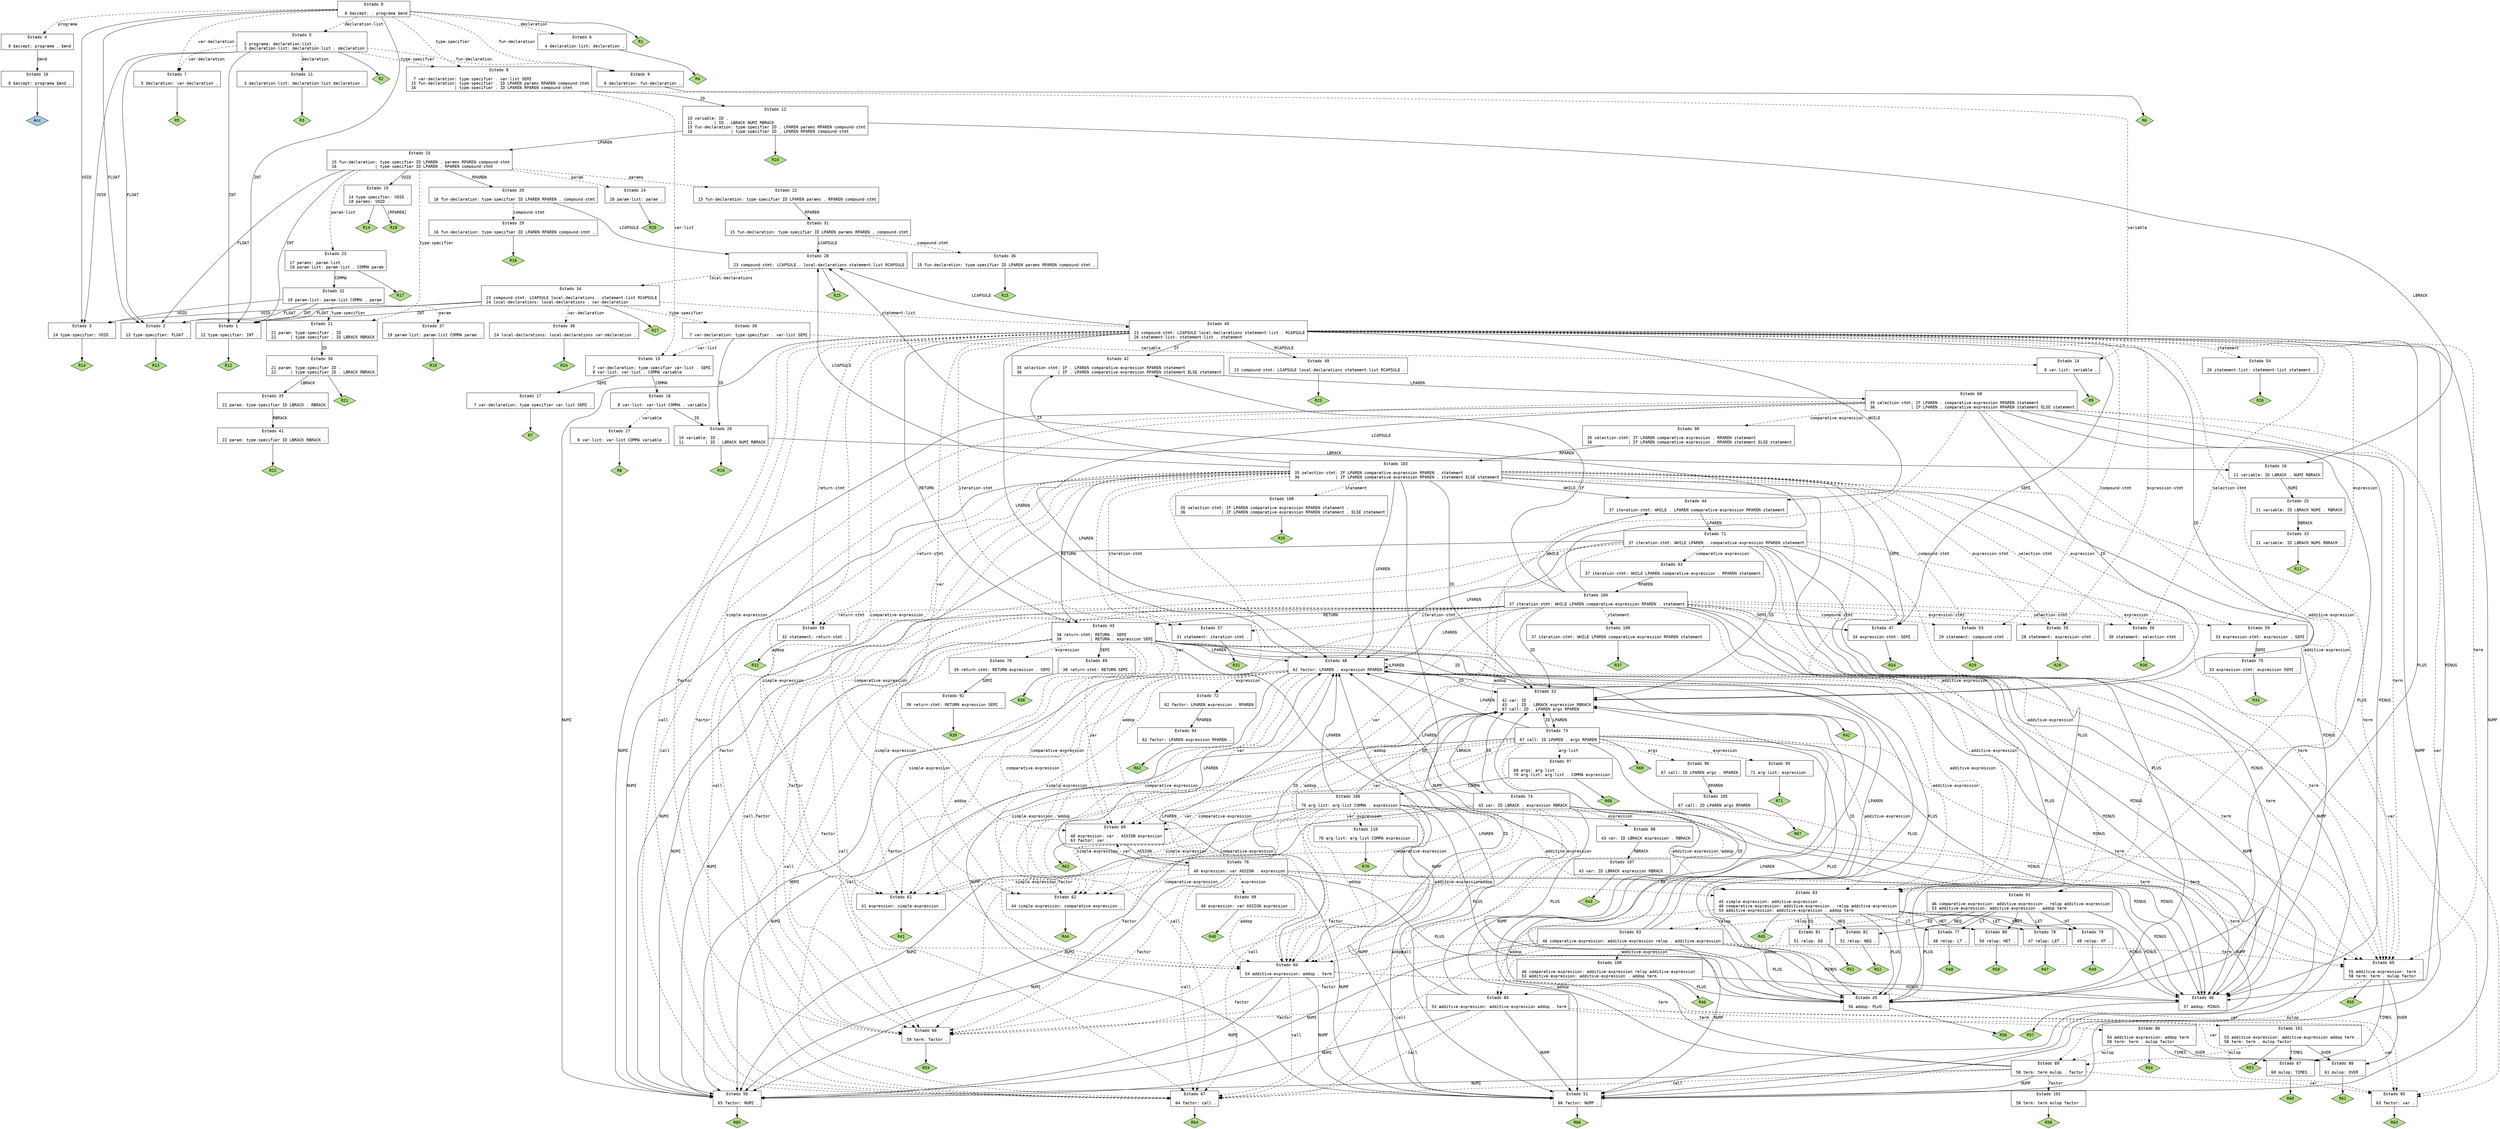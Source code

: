 // Gerado por GNU Bison 3.0.4.
// Relate erros para <bug-bison@gnu.org>.
// Site: <http://www.gnu.org/software/bison/>.

digraph "cminus.y"
{
  node [fontname = courier, shape = box, colorscheme = paired6]
  edge [fontname = courier]

  0 [label="Estado 0\n\l  0 $accept: . programa $end\l"]
  0 -> 1 [style=solid label="INT"]
  0 -> 2 [style=solid label="FLOAT"]
  0 -> 3 [style=solid label="VOID"]
  0 -> 4 [style=dashed label="programa"]
  0 -> 5 [style=dashed label="declaration-list"]
  0 -> 6 [style=dashed label="declaration"]
  0 -> 7 [style=dashed label="var-declaration"]
  0 -> 8 [style=dashed label="type-specifier"]
  0 -> 9 [style=dashed label="fun-declaration"]
  0 -> "0R1" [style=solid]
 "0R1" [label="R1", fillcolor=3, shape=diamond, style=filled]
  1 [label="Estado 1\n\l 12 type-specifier: INT .\l"]
  1 -> "1R12" [style=solid]
 "1R12" [label="R12", fillcolor=3, shape=diamond, style=filled]
  2 [label="Estado 2\n\l 13 type-specifier: FLOAT .\l"]
  2 -> "2R13" [style=solid]
 "2R13" [label="R13", fillcolor=3, shape=diamond, style=filled]
  3 [label="Estado 3\n\l 14 type-specifier: VOID .\l"]
  3 -> "3R14" [style=solid]
 "3R14" [label="R14", fillcolor=3, shape=diamond, style=filled]
  4 [label="Estado 4\n\l  0 $accept: programa . $end\l"]
  4 -> 10 [style=solid label="$end"]
  5 [label="Estado 5\n\l  2 programa: declaration-list .\l  3 declaration-list: declaration-list . declaration\l"]
  5 -> 1 [style=solid label="INT"]
  5 -> 2 [style=solid label="FLOAT"]
  5 -> 3 [style=solid label="VOID"]
  5 -> 11 [style=dashed label="declaration"]
  5 -> 7 [style=dashed label="var-declaration"]
  5 -> 8 [style=dashed label="type-specifier"]
  5 -> 9 [style=dashed label="fun-declaration"]
  5 -> "5R2" [style=solid]
 "5R2" [label="R2", fillcolor=3, shape=diamond, style=filled]
  6 [label="Estado 6\n\l  4 declaration-list: declaration .\l"]
  6 -> "6R4" [style=solid]
 "6R4" [label="R4", fillcolor=3, shape=diamond, style=filled]
  7 [label="Estado 7\n\l  5 declaration: var-declaration .\l"]
  7 -> "7R5" [style=solid]
 "7R5" [label="R5", fillcolor=3, shape=diamond, style=filled]
  8 [label="Estado 8\n\l  7 var-declaration: type-specifier . var-list SEMI\l 15 fun-declaration: type-specifier . ID LPAREN params RPAREN compound-stmt\l 16                | type-specifier . ID LPAREN RPAREN compound-stmt\l"]
  8 -> 12 [style=solid label="ID"]
  8 -> 13 [style=dashed label="var-list"]
  8 -> 14 [style=dashed label="variable"]
  9 [label="Estado 9\n\l  6 declaration: fun-declaration .\l"]
  9 -> "9R6" [style=solid]
 "9R6" [label="R6", fillcolor=3, shape=diamond, style=filled]
  10 [label="Estado 10\n\l  0 $accept: programa $end .\l"]
  10 -> "10R0" [style=solid]
 "10R0" [label="Acc", fillcolor=1, shape=diamond, style=filled]
  11 [label="Estado 11\n\l  3 declaration-list: declaration-list declaration .\l"]
  11 -> "11R3" [style=solid]
 "11R3" [label="R3", fillcolor=3, shape=diamond, style=filled]
  12 [label="Estado 12\n\l 10 variable: ID .\l 11         | ID . LBRACK NUMI RBRACK\l 15 fun-declaration: type-specifier ID . LPAREN params RPAREN compound-stmt\l 16                | type-specifier ID . LPAREN RPAREN compound-stmt\l"]
  12 -> 15 [style=solid label="LPAREN"]
  12 -> 16 [style=solid label="LBRACK"]
  12 -> "12R10" [style=solid]
 "12R10" [label="R10", fillcolor=3, shape=diamond, style=filled]
  13 [label="Estado 13\n\l  7 var-declaration: type-specifier var-list . SEMI\l  8 var-list: var-list . COMMA variable\l"]
  13 -> 17 [style=solid label="SEMI"]
  13 -> 18 [style=solid label="COMMA"]
  14 [label="Estado 14\n\l  9 var-list: variable .\l"]
  14 -> "14R9" [style=solid]
 "14R9" [label="R9", fillcolor=3, shape=diamond, style=filled]
  15 [label="Estado 15\n\l 15 fun-declaration: type-specifier ID LPAREN . params RPAREN compound-stmt\l 16                | type-specifier ID LPAREN . RPAREN compound-stmt\l"]
  15 -> 1 [style=solid label="INT"]
  15 -> 2 [style=solid label="FLOAT"]
  15 -> 19 [style=solid label="VOID"]
  15 -> 20 [style=solid label="RPAREN"]
  15 -> 21 [style=dashed label="type-specifier"]
  15 -> 22 [style=dashed label="params"]
  15 -> 23 [style=dashed label="param-list"]
  15 -> 24 [style=dashed label="param"]
  16 [label="Estado 16\n\l 11 variable: ID LBRACK . NUMI RBRACK\l"]
  16 -> 25 [style=solid label="NUMI"]
  17 [label="Estado 17\n\l  7 var-declaration: type-specifier var-list SEMI .\l"]
  17 -> "17R7" [style=solid]
 "17R7" [label="R7", fillcolor=3, shape=diamond, style=filled]
  18 [label="Estado 18\n\l  8 var-list: var-list COMMA . variable\l"]
  18 -> 26 [style=solid label="ID"]
  18 -> 27 [style=dashed label="variable"]
  19 [label="Estado 19\n\l 14 type-specifier: VOID .\l 18 params: VOID .\l"]
  19 -> "19R14" [style=solid]
 "19R14" [label="R14", fillcolor=3, shape=diamond, style=filled]
  19 -> "19R18" [label="[RPAREN]", style=solid]
 "19R18" [label="R18", fillcolor=3, shape=diamond, style=filled]
  20 [label="Estado 20\n\l 16 fun-declaration: type-specifier ID LPAREN RPAREN . compound-stmt\l"]
  20 -> 28 [style=solid label="LCAPSULE"]
  20 -> 29 [style=dashed label="compound-stmt"]
  21 [label="Estado 21\n\l 21 param: type-specifier . ID\l 22      | type-specifier . ID LBRACK RBRACK\l"]
  21 -> 30 [style=solid label="ID"]
  22 [label="Estado 22\n\l 15 fun-declaration: type-specifier ID LPAREN params . RPAREN compound-stmt\l"]
  22 -> 31 [style=solid label="RPAREN"]
  23 [label="Estado 23\n\l 17 params: param-list .\l 19 param-list: param-list . COMMA param\l"]
  23 -> 32 [style=solid label="COMMA"]
  23 -> "23R17" [style=solid]
 "23R17" [label="R17", fillcolor=3, shape=diamond, style=filled]
  24 [label="Estado 24\n\l 20 param-list: param .\l"]
  24 -> "24R20" [style=solid]
 "24R20" [label="R20", fillcolor=3, shape=diamond, style=filled]
  25 [label="Estado 25\n\l 11 variable: ID LBRACK NUMI . RBRACK\l"]
  25 -> 33 [style=solid label="RBRACK"]
  26 [label="Estado 26\n\l 10 variable: ID .\l 11         | ID . LBRACK NUMI RBRACK\l"]
  26 -> 16 [style=solid label="LBRACK"]
  26 -> "26R10" [style=solid]
 "26R10" [label="R10", fillcolor=3, shape=diamond, style=filled]
  27 [label="Estado 27\n\l  8 var-list: var-list COMMA variable .\l"]
  27 -> "27R8" [style=solid]
 "27R8" [label="R8", fillcolor=3, shape=diamond, style=filled]
  28 [label="Estado 28\n\l 23 compound-stmt: LCAPSULE . local-declarations statement-list RCAPSULE\l"]
  28 -> 34 [style=dashed label="local-declarations"]
  28 -> "28R25" [style=solid]
 "28R25" [label="R25", fillcolor=3, shape=diamond, style=filled]
  29 [label="Estado 29\n\l 16 fun-declaration: type-specifier ID LPAREN RPAREN compound-stmt .\l"]
  29 -> "29R16" [style=solid]
 "29R16" [label="R16", fillcolor=3, shape=diamond, style=filled]
  30 [label="Estado 30\n\l 21 param: type-specifier ID .\l 22      | type-specifier ID . LBRACK RBRACK\l"]
  30 -> 35 [style=solid label="LBRACK"]
  30 -> "30R21" [style=solid]
 "30R21" [label="R21", fillcolor=3, shape=diamond, style=filled]
  31 [label="Estado 31\n\l 15 fun-declaration: type-specifier ID LPAREN params RPAREN . compound-stmt\l"]
  31 -> 28 [style=solid label="LCAPSULE"]
  31 -> 36 [style=dashed label="compound-stmt"]
  32 [label="Estado 32\n\l 19 param-list: param-list COMMA . param\l"]
  32 -> 1 [style=solid label="INT"]
  32 -> 2 [style=solid label="FLOAT"]
  32 -> 3 [style=solid label="VOID"]
  32 -> 21 [style=dashed label="type-specifier"]
  32 -> 37 [style=dashed label="param"]
  33 [label="Estado 33\n\l 11 variable: ID LBRACK NUMI RBRACK .\l"]
  33 -> "33R11" [style=solid]
 "33R11" [label="R11", fillcolor=3, shape=diamond, style=filled]
  34 [label="Estado 34\n\l 23 compound-stmt: LCAPSULE local-declarations . statement-list RCAPSULE\l 24 local-declarations: local-declarations . var-declaration\l"]
  34 -> 1 [style=solid label="INT"]
  34 -> 2 [style=solid label="FLOAT"]
  34 -> 3 [style=solid label="VOID"]
  34 -> 38 [style=dashed label="var-declaration"]
  34 -> 39 [style=dashed label="type-specifier"]
  34 -> 40 [style=dashed label="statement-list"]
  34 -> "34R27" [style=solid]
 "34R27" [label="R27", fillcolor=3, shape=diamond, style=filled]
  35 [label="Estado 35\n\l 22 param: type-specifier ID LBRACK . RBRACK\l"]
  35 -> 41 [style=solid label="RBRACK"]
  36 [label="Estado 36\n\l 15 fun-declaration: type-specifier ID LPAREN params RPAREN compound-stmt .\l"]
  36 -> "36R15" [style=solid]
 "36R15" [label="R15", fillcolor=3, shape=diamond, style=filled]
  37 [label="Estado 37\n\l 19 param-list: param-list COMMA param .\l"]
  37 -> "37R19" [style=solid]
 "37R19" [label="R19", fillcolor=3, shape=diamond, style=filled]
  38 [label="Estado 38\n\l 24 local-declarations: local-declarations var-declaration .\l"]
  38 -> "38R24" [style=solid]
 "38R24" [label="R24", fillcolor=3, shape=diamond, style=filled]
  39 [label="Estado 39\n\l  7 var-declaration: type-specifier . var-list SEMI\l"]
  39 -> 26 [style=solid label="ID"]
  39 -> 13 [style=dashed label="var-list"]
  39 -> 14 [style=dashed label="variable"]
  40 [label="Estado 40\n\l 23 compound-stmt: LCAPSULE local-declarations statement-list . RCAPSULE\l 26 statement-list: statement-list . statement\l"]
  40 -> 42 [style=solid label="IF"]
  40 -> 43 [style=solid label="RETURN"]
  40 -> 44 [style=solid label="WHILE"]
  40 -> 45 [style=solid label="PLUS"]
  40 -> 46 [style=solid label="MINUS"]
  40 -> 47 [style=solid label="SEMI"]
  40 -> 48 [style=solid label="LPAREN"]
  40 -> 28 [style=solid label="LCAPSULE"]
  40 -> 49 [style=solid label="RCAPSULE"]
  40 -> 50 [style=solid label="NUMI"]
  40 -> 51 [style=solid label="NUMF"]
  40 -> 52 [style=solid label="ID"]
  40 -> 53 [style=dashed label="compound-stmt"]
  40 -> 54 [style=dashed label="statement"]
  40 -> 55 [style=dashed label="expression-stmt"]
  40 -> 56 [style=dashed label="selection-stmt"]
  40 -> 57 [style=dashed label="iteration-stmt"]
  40 -> 58 [style=dashed label="return-stmt"]
  40 -> 59 [style=dashed label="expression"]
  40 -> 60 [style=dashed label="var"]
  40 -> 61 [style=dashed label="simple-expression"]
  40 -> 62 [style=dashed label="comparative-expression"]
  40 -> 63 [style=dashed label="additive-expression"]
  40 -> 64 [style=dashed label="addop"]
  40 -> 65 [style=dashed label="term"]
  40 -> 66 [style=dashed label="factor"]
  40 -> 67 [style=dashed label="call"]
  41 [label="Estado 41\n\l 22 param: type-specifier ID LBRACK RBRACK .\l"]
  41 -> "41R22" [style=solid]
 "41R22" [label="R22", fillcolor=3, shape=diamond, style=filled]
  42 [label="Estado 42\n\l 35 selection-stmt: IF . LPAREN comparative-expression RPAREN statement\l 36               | IF . LPAREN comparative-expression RPAREN statement ELSE statement\l"]
  42 -> 68 [style=solid label="LPAREN"]
  43 [label="Estado 43\n\l 38 return-stmt: RETURN . SEMI\l 39            | RETURN . expression SEMI\l"]
  43 -> 45 [style=solid label="PLUS"]
  43 -> 46 [style=solid label="MINUS"]
  43 -> 69 [style=solid label="SEMI"]
  43 -> 48 [style=solid label="LPAREN"]
  43 -> 50 [style=solid label="NUMI"]
  43 -> 51 [style=solid label="NUMF"]
  43 -> 52 [style=solid label="ID"]
  43 -> 70 [style=dashed label="expression"]
  43 -> 60 [style=dashed label="var"]
  43 -> 61 [style=dashed label="simple-expression"]
  43 -> 62 [style=dashed label="comparative-expression"]
  43 -> 63 [style=dashed label="additive-expression"]
  43 -> 64 [style=dashed label="addop"]
  43 -> 65 [style=dashed label="term"]
  43 -> 66 [style=dashed label="factor"]
  43 -> 67 [style=dashed label="call"]
  44 [label="Estado 44\n\l 37 iteration-stmt: WHILE . LPAREN comparative-expression RPAREN statement\l"]
  44 -> 71 [style=solid label="LPAREN"]
  45 [label="Estado 45\n\l 56 addop: PLUS .\l"]
  45 -> "45R56" [style=solid]
 "45R56" [label="R56", fillcolor=3, shape=diamond, style=filled]
  46 [label="Estado 46\n\l 57 addop: MINUS .\l"]
  46 -> "46R57" [style=solid]
 "46R57" [label="R57", fillcolor=3, shape=diamond, style=filled]
  47 [label="Estado 47\n\l 34 expression-stmt: SEMI .\l"]
  47 -> "47R34" [style=solid]
 "47R34" [label="R34", fillcolor=3, shape=diamond, style=filled]
  48 [label="Estado 48\n\l 62 factor: LPAREN . expression RPAREN\l"]
  48 -> 45 [style=solid label="PLUS"]
  48 -> 46 [style=solid label="MINUS"]
  48 -> 48 [style=solid label="LPAREN"]
  48 -> 50 [style=solid label="NUMI"]
  48 -> 51 [style=solid label="NUMF"]
  48 -> 52 [style=solid label="ID"]
  48 -> 72 [style=dashed label="expression"]
  48 -> 60 [style=dashed label="var"]
  48 -> 61 [style=dashed label="simple-expression"]
  48 -> 62 [style=dashed label="comparative-expression"]
  48 -> 63 [style=dashed label="additive-expression"]
  48 -> 64 [style=dashed label="addop"]
  48 -> 65 [style=dashed label="term"]
  48 -> 66 [style=dashed label="factor"]
  48 -> 67 [style=dashed label="call"]
  49 [label="Estado 49\n\l 23 compound-stmt: LCAPSULE local-declarations statement-list RCAPSULE .\l"]
  49 -> "49R23" [style=solid]
 "49R23" [label="R23", fillcolor=3, shape=diamond, style=filled]
  50 [label="Estado 50\n\l 65 factor: NUMI .\l"]
  50 -> "50R65" [style=solid]
 "50R65" [label="R65", fillcolor=3, shape=diamond, style=filled]
  51 [label="Estado 51\n\l 66 factor: NUMF .\l"]
  51 -> "51R66" [style=solid]
 "51R66" [label="R66", fillcolor=3, shape=diamond, style=filled]
  52 [label="Estado 52\n\l 42 var: ID .\l 43    | ID . LBRACK expression RBRACK\l 67 call: ID . LPAREN args RPAREN\l"]
  52 -> 73 [style=solid label="LPAREN"]
  52 -> 74 [style=solid label="LBRACK"]
  52 -> "52R42" [style=solid]
 "52R42" [label="R42", fillcolor=3, shape=diamond, style=filled]
  53 [label="Estado 53\n\l 29 statement: compound-stmt .\l"]
  53 -> "53R29" [style=solid]
 "53R29" [label="R29", fillcolor=3, shape=diamond, style=filled]
  54 [label="Estado 54\n\l 26 statement-list: statement-list statement .\l"]
  54 -> "54R26" [style=solid]
 "54R26" [label="R26", fillcolor=3, shape=diamond, style=filled]
  55 [label="Estado 55\n\l 28 statement: expression-stmt .\l"]
  55 -> "55R28" [style=solid]
 "55R28" [label="R28", fillcolor=3, shape=diamond, style=filled]
  56 [label="Estado 56\n\l 30 statement: selection-stmt .\l"]
  56 -> "56R30" [style=solid]
 "56R30" [label="R30", fillcolor=3, shape=diamond, style=filled]
  57 [label="Estado 57\n\l 31 statement: iteration-stmt .\l"]
  57 -> "57R31" [style=solid]
 "57R31" [label="R31", fillcolor=3, shape=diamond, style=filled]
  58 [label="Estado 58\n\l 32 statement: return-stmt .\l"]
  58 -> "58R32" [style=solid]
 "58R32" [label="R32", fillcolor=3, shape=diamond, style=filled]
  59 [label="Estado 59\n\l 33 expression-stmt: expression . SEMI\l"]
  59 -> 75 [style=solid label="SEMI"]
  60 [label="Estado 60\n\l 40 expression: var . ASSIGN expression\l 63 factor: var .\l"]
  60 -> 76 [style=solid label="ASSIGN"]
  60 -> "60R63" [style=solid]
 "60R63" [label="R63", fillcolor=3, shape=diamond, style=filled]
  61 [label="Estado 61\n\l 41 expression: simple-expression .\l"]
  61 -> "61R41" [style=solid]
 "61R41" [label="R41", fillcolor=3, shape=diamond, style=filled]
  62 [label="Estado 62\n\l 44 simple-expression: comparative-expression .\l"]
  62 -> "62R44" [style=solid]
 "62R44" [label="R44", fillcolor=3, shape=diamond, style=filled]
  63 [label="Estado 63\n\l 45 simple-expression: additive-expression .\l 46 comparative-expression: additive-expression . relop additive-expression\l 53 additive-expression: additive-expression . addop term\l"]
  63 -> 45 [style=solid label="PLUS"]
  63 -> 46 [style=solid label="MINUS"]
  63 -> 77 [style=solid label="LT"]
  63 -> 78 [style=solid label="LET"]
  63 -> 79 [style=solid label="HT"]
  63 -> 80 [style=solid label="HET"]
  63 -> 81 [style=solid label="EQ"]
  63 -> 82 [style=solid label="NEQ"]
  63 -> 83 [style=dashed label="relop"]
  63 -> 84 [style=dashed label="addop"]
  63 -> "63R45" [style=solid]
 "63R45" [label="R45", fillcolor=3, shape=diamond, style=filled]
  64 [label="Estado 64\n\l 54 additive-expression: addop . term\l"]
  64 -> 48 [style=solid label="LPAREN"]
  64 -> 50 [style=solid label="NUMI"]
  64 -> 51 [style=solid label="NUMF"]
  64 -> 52 [style=solid label="ID"]
  64 -> 85 [style=dashed label="var"]
  64 -> 86 [style=dashed label="term"]
  64 -> 66 [style=dashed label="factor"]
  64 -> 67 [style=dashed label="call"]
  65 [label="Estado 65\n\l 55 additive-expression: term .\l 58 term: term . mulop factor\l"]
  65 -> 87 [style=solid label="TIMES"]
  65 -> 88 [style=solid label="OVER"]
  65 -> 89 [style=dashed label="mulop"]
  65 -> "65R55" [style=solid]
 "65R55" [label="R55", fillcolor=3, shape=diamond, style=filled]
  66 [label="Estado 66\n\l 59 term: factor .\l"]
  66 -> "66R59" [style=solid]
 "66R59" [label="R59", fillcolor=3, shape=diamond, style=filled]
  67 [label="Estado 67\n\l 64 factor: call .\l"]
  67 -> "67R64" [style=solid]
 "67R64" [label="R64", fillcolor=3, shape=diamond, style=filled]
  68 [label="Estado 68\n\l 35 selection-stmt: IF LPAREN . comparative-expression RPAREN statement\l 36               | IF LPAREN . comparative-expression RPAREN statement ELSE statement\l"]
  68 -> 45 [style=solid label="PLUS"]
  68 -> 46 [style=solid label="MINUS"]
  68 -> 48 [style=solid label="LPAREN"]
  68 -> 50 [style=solid label="NUMI"]
  68 -> 51 [style=solid label="NUMF"]
  68 -> 52 [style=solid label="ID"]
  68 -> 85 [style=dashed label="var"]
  68 -> 90 [style=dashed label="comparative-expression"]
  68 -> 91 [style=dashed label="additive-expression"]
  68 -> 64 [style=dashed label="addop"]
  68 -> 65 [style=dashed label="term"]
  68 -> 66 [style=dashed label="factor"]
  68 -> 67 [style=dashed label="call"]
  69 [label="Estado 69\n\l 38 return-stmt: RETURN SEMI .\l"]
  69 -> "69R38" [style=solid]
 "69R38" [label="R38", fillcolor=3, shape=diamond, style=filled]
  70 [label="Estado 70\n\l 39 return-stmt: RETURN expression . SEMI\l"]
  70 -> 92 [style=solid label="SEMI"]
  71 [label="Estado 71\n\l 37 iteration-stmt: WHILE LPAREN . comparative-expression RPAREN statement\l"]
  71 -> 45 [style=solid label="PLUS"]
  71 -> 46 [style=solid label="MINUS"]
  71 -> 48 [style=solid label="LPAREN"]
  71 -> 50 [style=solid label="NUMI"]
  71 -> 51 [style=solid label="NUMF"]
  71 -> 52 [style=solid label="ID"]
  71 -> 85 [style=dashed label="var"]
  71 -> 93 [style=dashed label="comparative-expression"]
  71 -> 91 [style=dashed label="additive-expression"]
  71 -> 64 [style=dashed label="addop"]
  71 -> 65 [style=dashed label="term"]
  71 -> 66 [style=dashed label="factor"]
  71 -> 67 [style=dashed label="call"]
  72 [label="Estado 72\n\l 62 factor: LPAREN expression . RPAREN\l"]
  72 -> 94 [style=solid label="RPAREN"]
  73 [label="Estado 73\n\l 67 call: ID LPAREN . args RPAREN\l"]
  73 -> 45 [style=solid label="PLUS"]
  73 -> 46 [style=solid label="MINUS"]
  73 -> 48 [style=solid label="LPAREN"]
  73 -> 50 [style=solid label="NUMI"]
  73 -> 51 [style=solid label="NUMF"]
  73 -> 52 [style=solid label="ID"]
  73 -> 95 [style=dashed label="expression"]
  73 -> 60 [style=dashed label="var"]
  73 -> 61 [style=dashed label="simple-expression"]
  73 -> 62 [style=dashed label="comparative-expression"]
  73 -> 63 [style=dashed label="additive-expression"]
  73 -> 64 [style=dashed label="addop"]
  73 -> 65 [style=dashed label="term"]
  73 -> 66 [style=dashed label="factor"]
  73 -> 67 [style=dashed label="call"]
  73 -> 96 [style=dashed label="args"]
  73 -> 97 [style=dashed label="arg-list"]
  73 -> "73R69" [style=solid]
 "73R69" [label="R69", fillcolor=3, shape=diamond, style=filled]
  74 [label="Estado 74\n\l 43 var: ID LBRACK . expression RBRACK\l"]
  74 -> 45 [style=solid label="PLUS"]
  74 -> 46 [style=solid label="MINUS"]
  74 -> 48 [style=solid label="LPAREN"]
  74 -> 50 [style=solid label="NUMI"]
  74 -> 51 [style=solid label="NUMF"]
  74 -> 52 [style=solid label="ID"]
  74 -> 98 [style=dashed label="expression"]
  74 -> 60 [style=dashed label="var"]
  74 -> 61 [style=dashed label="simple-expression"]
  74 -> 62 [style=dashed label="comparative-expression"]
  74 -> 63 [style=dashed label="additive-expression"]
  74 -> 64 [style=dashed label="addop"]
  74 -> 65 [style=dashed label="term"]
  74 -> 66 [style=dashed label="factor"]
  74 -> 67 [style=dashed label="call"]
  75 [label="Estado 75\n\l 33 expression-stmt: expression SEMI .\l"]
  75 -> "75R33" [style=solid]
 "75R33" [label="R33", fillcolor=3, shape=diamond, style=filled]
  76 [label="Estado 76\n\l 40 expression: var ASSIGN . expression\l"]
  76 -> 45 [style=solid label="PLUS"]
  76 -> 46 [style=solid label="MINUS"]
  76 -> 48 [style=solid label="LPAREN"]
  76 -> 50 [style=solid label="NUMI"]
  76 -> 51 [style=solid label="NUMF"]
  76 -> 52 [style=solid label="ID"]
  76 -> 99 [style=dashed label="expression"]
  76 -> 60 [style=dashed label="var"]
  76 -> 61 [style=dashed label="simple-expression"]
  76 -> 62 [style=dashed label="comparative-expression"]
  76 -> 63 [style=dashed label="additive-expression"]
  76 -> 64 [style=dashed label="addop"]
  76 -> 65 [style=dashed label="term"]
  76 -> 66 [style=dashed label="factor"]
  76 -> 67 [style=dashed label="call"]
  77 [label="Estado 77\n\l 48 relop: LT .\l"]
  77 -> "77R48" [style=solid]
 "77R48" [label="R48", fillcolor=3, shape=diamond, style=filled]
  78 [label="Estado 78\n\l 47 relop: LET .\l"]
  78 -> "78R47" [style=solid]
 "78R47" [label="R47", fillcolor=3, shape=diamond, style=filled]
  79 [label="Estado 79\n\l 49 relop: HT .\l"]
  79 -> "79R49" [style=solid]
 "79R49" [label="R49", fillcolor=3, shape=diamond, style=filled]
  80 [label="Estado 80\n\l 50 relop: HET .\l"]
  80 -> "80R50" [style=solid]
 "80R50" [label="R50", fillcolor=3, shape=diamond, style=filled]
  81 [label="Estado 81\n\l 51 relop: EQ .\l"]
  81 -> "81R51" [style=solid]
 "81R51" [label="R51", fillcolor=3, shape=diamond, style=filled]
  82 [label="Estado 82\n\l 52 relop: NEQ .\l"]
  82 -> "82R52" [style=solid]
 "82R52" [label="R52", fillcolor=3, shape=diamond, style=filled]
  83 [label="Estado 83\n\l 46 comparative-expression: additive-expression relop . additive-expression\l"]
  83 -> 45 [style=solid label="PLUS"]
  83 -> 46 [style=solid label="MINUS"]
  83 -> 48 [style=solid label="LPAREN"]
  83 -> 50 [style=solid label="NUMI"]
  83 -> 51 [style=solid label="NUMF"]
  83 -> 52 [style=solid label="ID"]
  83 -> 85 [style=dashed label="var"]
  83 -> 100 [style=dashed label="additive-expression"]
  83 -> 64 [style=dashed label="addop"]
  83 -> 65 [style=dashed label="term"]
  83 -> 66 [style=dashed label="factor"]
  83 -> 67 [style=dashed label="call"]
  84 [label="Estado 84\n\l 53 additive-expression: additive-expression addop . term\l"]
  84 -> 48 [style=solid label="LPAREN"]
  84 -> 50 [style=solid label="NUMI"]
  84 -> 51 [style=solid label="NUMF"]
  84 -> 52 [style=solid label="ID"]
  84 -> 85 [style=dashed label="var"]
  84 -> 101 [style=dashed label="term"]
  84 -> 66 [style=dashed label="factor"]
  84 -> 67 [style=dashed label="call"]
  85 [label="Estado 85\n\l 63 factor: var .\l"]
  85 -> "85R63" [style=solid]
 "85R63" [label="R63", fillcolor=3, shape=diamond, style=filled]
  86 [label="Estado 86\n\l 54 additive-expression: addop term .\l 58 term: term . mulop factor\l"]
  86 -> 87 [style=solid label="TIMES"]
  86 -> 88 [style=solid label="OVER"]
  86 -> 89 [style=dashed label="mulop"]
  86 -> "86R54" [style=solid]
 "86R54" [label="R54", fillcolor=3, shape=diamond, style=filled]
  87 [label="Estado 87\n\l 60 mulop: TIMES .\l"]
  87 -> "87R60" [style=solid]
 "87R60" [label="R60", fillcolor=3, shape=diamond, style=filled]
  88 [label="Estado 88\n\l 61 mulop: OVER .\l"]
  88 -> "88R61" [style=solid]
 "88R61" [label="R61", fillcolor=3, shape=diamond, style=filled]
  89 [label="Estado 89\n\l 58 term: term mulop . factor\l"]
  89 -> 48 [style=solid label="LPAREN"]
  89 -> 50 [style=solid label="NUMI"]
  89 -> 51 [style=solid label="NUMF"]
  89 -> 52 [style=solid label="ID"]
  89 -> 85 [style=dashed label="var"]
  89 -> 102 [style=dashed label="factor"]
  89 -> 67 [style=dashed label="call"]
  90 [label="Estado 90\n\l 35 selection-stmt: IF LPAREN comparative-expression . RPAREN statement\l 36               | IF LPAREN comparative-expression . RPAREN statement ELSE statement\l"]
  90 -> 103 [style=solid label="RPAREN"]
  91 [label="Estado 91\n\l 46 comparative-expression: additive-expression . relop additive-expression\l 53 additive-expression: additive-expression . addop term\l"]
  91 -> 45 [style=solid label="PLUS"]
  91 -> 46 [style=solid label="MINUS"]
  91 -> 77 [style=solid label="LT"]
  91 -> 78 [style=solid label="LET"]
  91 -> 79 [style=solid label="HT"]
  91 -> 80 [style=solid label="HET"]
  91 -> 81 [style=solid label="EQ"]
  91 -> 82 [style=solid label="NEQ"]
  91 -> 83 [style=dashed label="relop"]
  91 -> 84 [style=dashed label="addop"]
  92 [label="Estado 92\n\l 39 return-stmt: RETURN expression SEMI .\l"]
  92 -> "92R39" [style=solid]
 "92R39" [label="R39", fillcolor=3, shape=diamond, style=filled]
  93 [label="Estado 93\n\l 37 iteration-stmt: WHILE LPAREN comparative-expression . RPAREN statement\l"]
  93 -> 104 [style=solid label="RPAREN"]
  94 [label="Estado 94\n\l 62 factor: LPAREN expression RPAREN .\l"]
  94 -> "94R62" [style=solid]
 "94R62" [label="R62", fillcolor=3, shape=diamond, style=filled]
  95 [label="Estado 95\n\l 71 arg-list: expression .\l"]
  95 -> "95R71" [style=solid]
 "95R71" [label="R71", fillcolor=3, shape=diamond, style=filled]
  96 [label="Estado 96\n\l 67 call: ID LPAREN args . RPAREN\l"]
  96 -> 105 [style=solid label="RPAREN"]
  97 [label="Estado 97\n\l 68 args: arg-list .\l 70 arg-list: arg-list . COMMA expression\l"]
  97 -> 106 [style=solid label="COMMA"]
  97 -> "97R68" [style=solid]
 "97R68" [label="R68", fillcolor=3, shape=diamond, style=filled]
  98 [label="Estado 98\n\l 43 var: ID LBRACK expression . RBRACK\l"]
  98 -> 107 [style=solid label="RBRACK"]
  99 [label="Estado 99\n\l 40 expression: var ASSIGN expression .\l"]
  99 -> "99R40" [style=solid]
 "99R40" [label="R40", fillcolor=3, shape=diamond, style=filled]
  100 [label="Estado 100\n\l 46 comparative-expression: additive-expression relop additive-expression .\l 53 additive-expression: additive-expression . addop term\l"]
  100 -> 45 [style=solid label="PLUS"]
  100 -> 46 [style=solid label="MINUS"]
  100 -> 84 [style=dashed label="addop"]
  100 -> "100R46" [style=solid]
 "100R46" [label="R46", fillcolor=3, shape=diamond, style=filled]
  101 [label="Estado 101\n\l 53 additive-expression: additive-expression addop term .\l 58 term: term . mulop factor\l"]
  101 -> 87 [style=solid label="TIMES"]
  101 -> 88 [style=solid label="OVER"]
  101 -> 89 [style=dashed label="mulop"]
  101 -> "101R53" [style=solid]
 "101R53" [label="R53", fillcolor=3, shape=diamond, style=filled]
  102 [label="Estado 102\n\l 58 term: term mulop factor .\l"]
  102 -> "102R58" [style=solid]
 "102R58" [label="R58", fillcolor=3, shape=diamond, style=filled]
  103 [label="Estado 103\n\l 35 selection-stmt: IF LPAREN comparative-expression RPAREN . statement\l 36               | IF LPAREN comparative-expression RPAREN . statement ELSE statement\l"]
  103 -> 42 [style=solid label="IF"]
  103 -> 43 [style=solid label="RETURN"]
  103 -> 44 [style=solid label="WHILE"]
  103 -> 45 [style=solid label="PLUS"]
  103 -> 46 [style=solid label="MINUS"]
  103 -> 47 [style=solid label="SEMI"]
  103 -> 48 [style=solid label="LPAREN"]
  103 -> 28 [style=solid label="LCAPSULE"]
  103 -> 50 [style=solid label="NUMI"]
  103 -> 51 [style=solid label="NUMF"]
  103 -> 52 [style=solid label="ID"]
  103 -> 53 [style=dashed label="compound-stmt"]
  103 -> 108 [style=dashed label="statement"]
  103 -> 55 [style=dashed label="expression-stmt"]
  103 -> 56 [style=dashed label="selection-stmt"]
  103 -> 57 [style=dashed label="iteration-stmt"]
  103 -> 58 [style=dashed label="return-stmt"]
  103 -> 59 [style=dashed label="expression"]
  103 -> 60 [style=dashed label="var"]
  103 -> 61 [style=dashed label="simple-expression"]
  103 -> 62 [style=dashed label="comparative-expression"]
  103 -> 63 [style=dashed label="additive-expression"]
  103 -> 64 [style=dashed label="addop"]
  103 -> 65 [style=dashed label="term"]
  103 -> 66 [style=dashed label="factor"]
  103 -> 67 [style=dashed label="call"]
  104 [label="Estado 104\n\l 37 iteration-stmt: WHILE LPAREN comparative-expression RPAREN . statement\l"]
  104 -> 42 [style=solid label="IF"]
  104 -> 43 [style=solid label="RETURN"]
  104 -> 44 [style=solid label="WHILE"]
  104 -> 45 [style=solid label="PLUS"]
  104 -> 46 [style=solid label="MINUS"]
  104 -> 47 [style=solid label="SEMI"]
  104 -> 48 [style=solid label="LPAREN"]
  104 -> 28 [style=solid label="LCAPSULE"]
  104 -> 50 [style=solid label="NUMI"]
  104 -> 51 [style=solid label="NUMF"]
  104 -> 52 [style=solid label="ID"]
  104 -> 53 [style=dashed label="compound-stmt"]
  104 -> 109 [style=dashed label="statement"]
  104 -> 55 [style=dashed label="expression-stmt"]
  104 -> 56 [style=dashed label="selection-stmt"]
  104 -> 57 [style=dashed label="iteration-stmt"]
  104 -> 58 [style=dashed label="return-stmt"]
  104 -> 59 [style=dashed label="expression"]
  104 -> 60 [style=dashed label="var"]
  104 -> 61 [style=dashed label="simple-expression"]
  104 -> 62 [style=dashed label="comparative-expression"]
  104 -> 63 [style=dashed label="additive-expression"]
  104 -> 64 [style=dashed label="addop"]
  104 -> 65 [style=dashed label="term"]
  104 -> 66 [style=dashed label="factor"]
  104 -> 67 [style=dashed label="call"]
  105 [label="Estado 105\n\l 67 call: ID LPAREN args RPAREN .\l"]
  105 -> "105R67" [style=solid]
 "105R67" [label="R67", fillcolor=3, shape=diamond, style=filled]
  106 [label="Estado 106\n\l 70 arg-list: arg-list COMMA . expression\l"]
  106 -> 45 [style=solid label="PLUS"]
  106 -> 46 [style=solid label="MINUS"]
  106 -> 48 [style=solid label="LPAREN"]
  106 -> 50 [style=solid label="NUMI"]
  106 -> 51 [style=solid label="NUMF"]
  106 -> 52 [style=solid label="ID"]
  106 -> 110 [style=dashed label="expression"]
  106 -> 60 [style=dashed label="var"]
  106 -> 61 [style=dashed label="simple-expression"]
  106 -> 62 [style=dashed label="comparative-expression"]
  106 -> 63 [style=dashed label="additive-expression"]
  106 -> 64 [style=dashed label="addop"]
  106 -> 65 [style=dashed label="term"]
  106 -> 66 [style=dashed label="factor"]
  106 -> 67 [style=dashed label="call"]
  107 [label="Estado 107\n\l 43 var: ID LBRACK expression RBRACK .\l"]
  107 -> "107R43" [style=solid]
 "107R43" [label="R43", fillcolor=3, shape=diamond, style=filled]
  108 [label="Estado 108\n\l 35 selection-stmt: IF LPAREN comparative-expression RPAREN statement .\l 36               | IF LPAREN comparative-expression RPAREN statement . ELSE statement\l"]
  108 -> "108R35" [style=solid]
 "108R35" [label="R35", fillcolor=3, shape=diamond, style=filled]
  109 [label="Estado 109\n\l 37 iteration-stmt: WHILE LPAREN comparative-expression RPAREN statement .\l"]
  109 -> "109R37" [style=solid]
 "109R37" [label="R37", fillcolor=3, shape=diamond, style=filled]
  110 [label="Estado 110\n\l 70 arg-list: arg-list COMMA expression .\l"]
  110 -> "110R70" [style=solid]
 "110R70" [label="R70", fillcolor=3, shape=diamond, style=filled]
}
